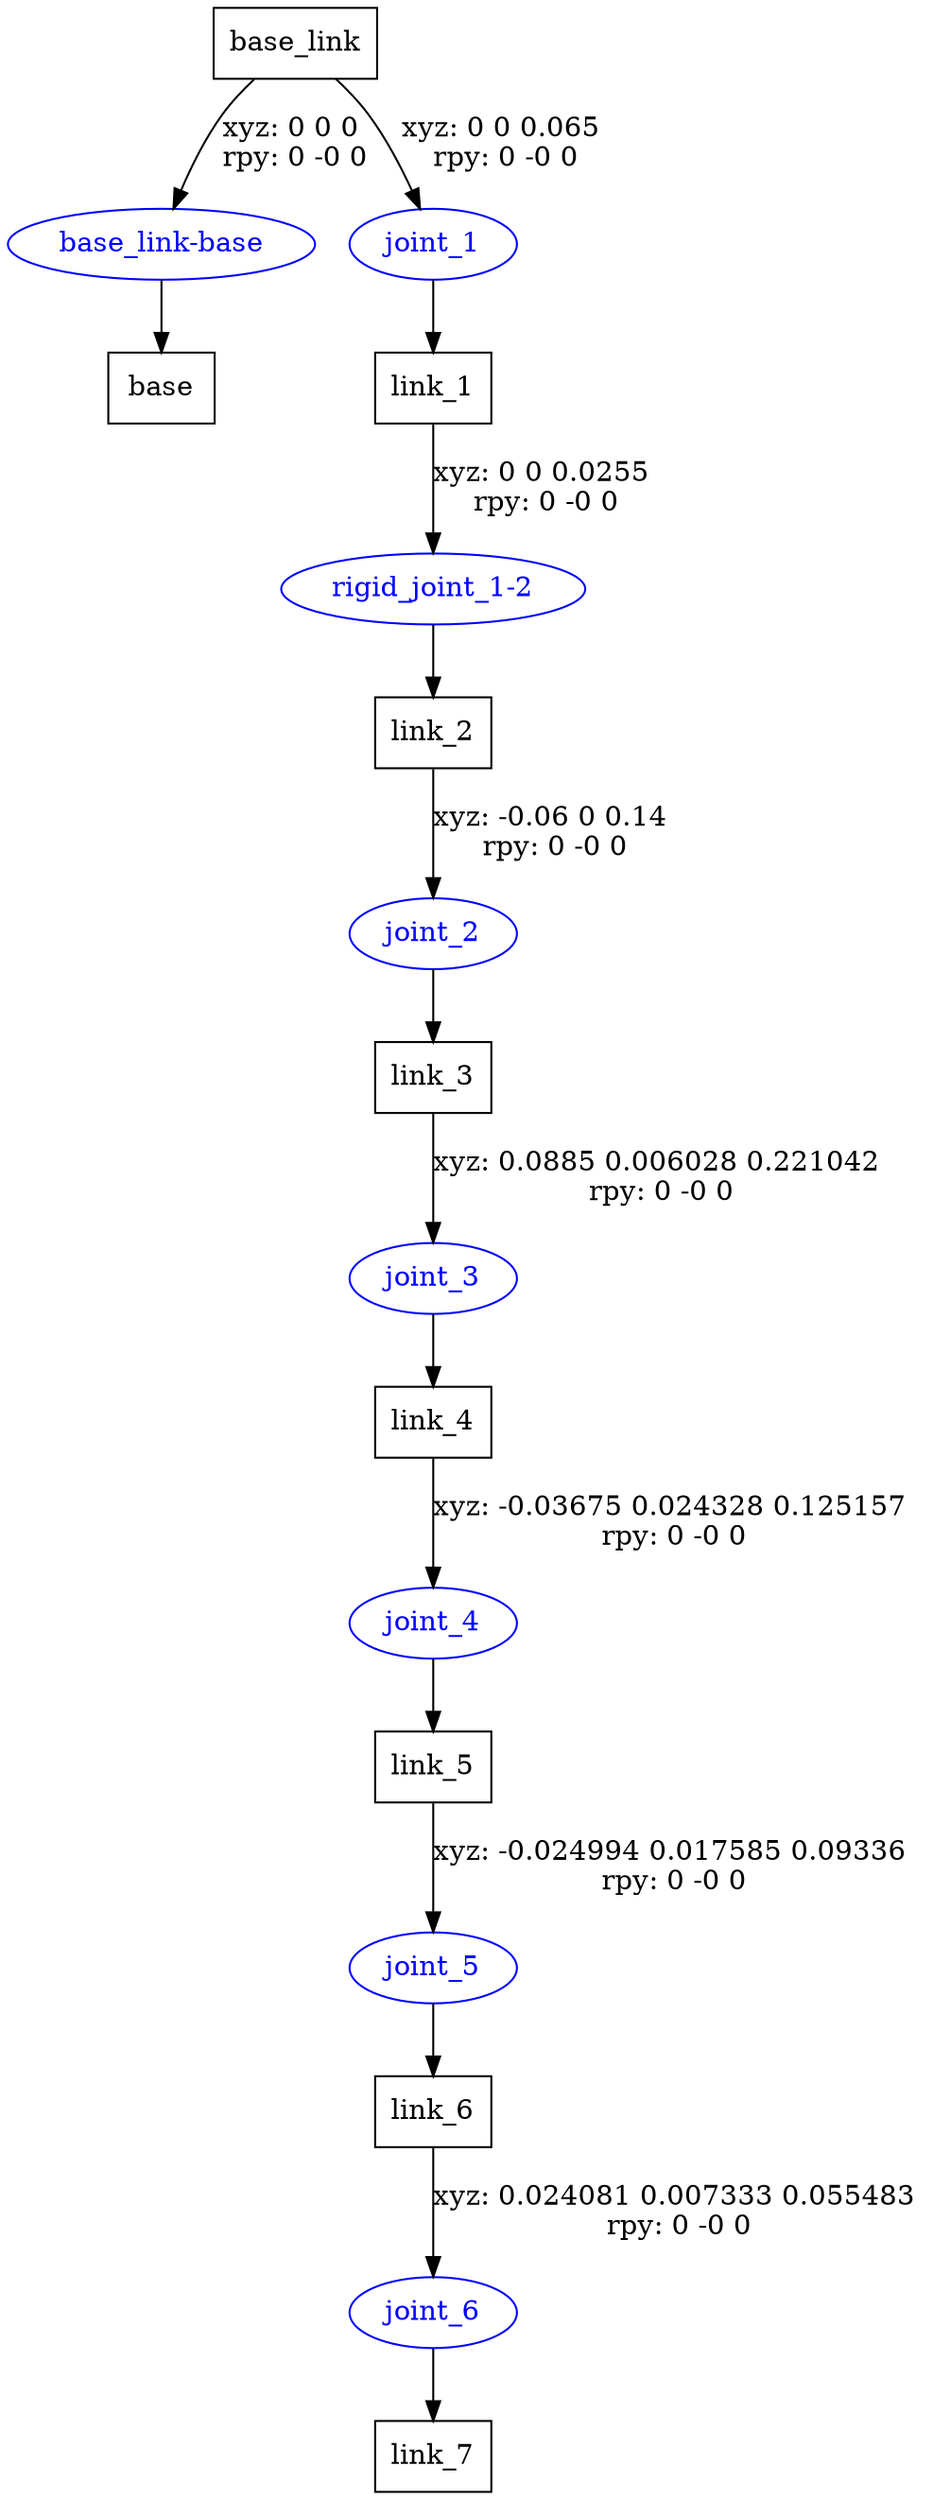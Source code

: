 digraph G {
node [shape=box];
"base_link" [label="base_link"];
"base" [label="base"];
"link_1" [label="link_1"];
"link_2" [label="link_2"];
"link_3" [label="link_3"];
"link_4" [label="link_4"];
"link_5" [label="link_5"];
"link_6" [label="link_6"];
"link_7" [label="link_7"];
node [shape=ellipse, color=blue, fontcolor=blue];
"base_link" -> "base_link-base" [label="xyz: 0 0 0 \nrpy: 0 -0 0"]
"base_link-base" -> "base"
"base_link" -> "joint_1" [label="xyz: 0 0 0.065 \nrpy: 0 -0 0"]
"joint_1" -> "link_1"
"link_1" -> "rigid_joint_1-2" [label="xyz: 0 0 0.0255 \nrpy: 0 -0 0"]
"rigid_joint_1-2" -> "link_2"
"link_2" -> "joint_2" [label="xyz: -0.06 0 0.14 \nrpy: 0 -0 0"]
"joint_2" -> "link_3"
"link_3" -> "joint_3" [label="xyz: 0.0885 0.006028 0.221042 \nrpy: 0 -0 0"]
"joint_3" -> "link_4"
"link_4" -> "joint_4" [label="xyz: -0.03675 0.024328 0.125157 \nrpy: 0 -0 0"]
"joint_4" -> "link_5"
"link_5" -> "joint_5" [label="xyz: -0.024994 0.017585 0.09336 \nrpy: 0 -0 0"]
"joint_5" -> "link_6"
"link_6" -> "joint_6" [label="xyz: 0.024081 0.007333 0.055483 \nrpy: 0 -0 0"]
"joint_6" -> "link_7"
}

